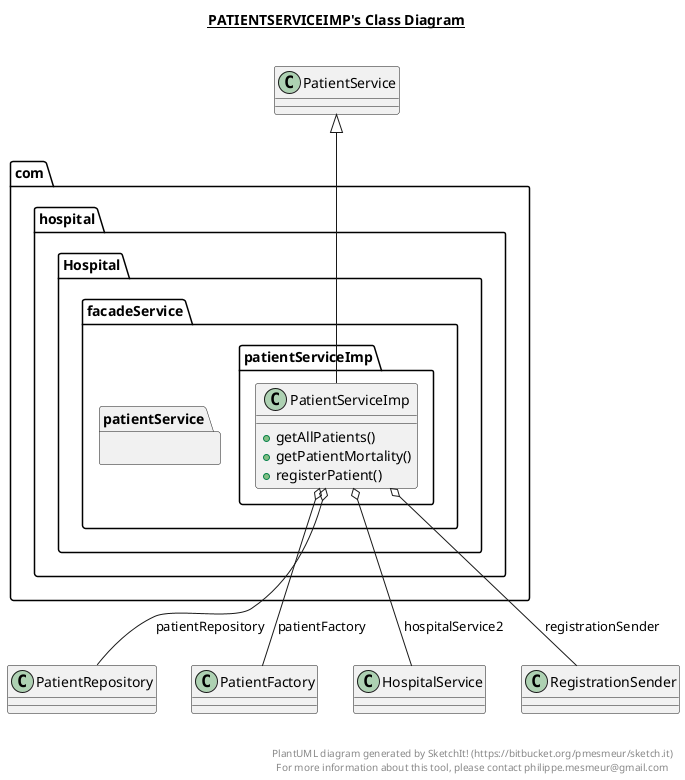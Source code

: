@startuml

title __PATIENTSERVICEIMP's Class Diagram__\n

  package com.hospital.Hospital {
    package com.hospital.Hospital.facadeService.patientService {
      package com.hospital.Hospital.facadeService.patientServiceImp {
        class PatientServiceImp {
            + getAllPatients()
            + getPatientMortality()
            + registerPatient()
        }
      }
    }
  }
  

  PatientServiceImp -up-|> PatientService
  PatientServiceImp o-- PatientRepository : patientRepository
  PatientServiceImp o-- PatientFactory : patientFactory
  PatientServiceImp o-- HospitalService : hospitalService2
  PatientServiceImp o-- RegistrationSender : registrationSender


right footer


PlantUML diagram generated by SketchIt! (https://bitbucket.org/pmesmeur/sketch.it)
For more information about this tool, please contact philippe.mesmeur@gmail.com
endfooter

@enduml

